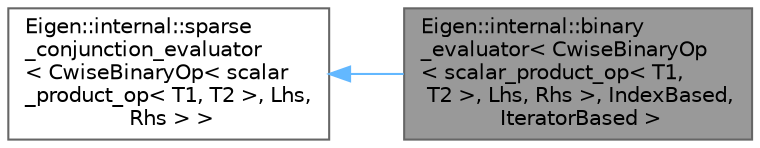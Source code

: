 digraph "Eigen::internal::binary_evaluator&lt; CwiseBinaryOp&lt; scalar_product_op&lt; T1, T2 &gt;, Lhs, Rhs &gt;, IndexBased, IteratorBased &gt;"
{
 // LATEX_PDF_SIZE
  bgcolor="transparent";
  edge [fontname=Helvetica,fontsize=10,labelfontname=Helvetica,labelfontsize=10];
  node [fontname=Helvetica,fontsize=10,shape=box,height=0.2,width=0.4];
  rankdir="LR";
  Node1 [id="Node000001",label="Eigen::internal::binary\l_evaluator\< CwiseBinaryOp\l\< scalar_product_op\< T1,\l T2 \>, Lhs, Rhs \>, IndexBased,\l IteratorBased \>",height=0.2,width=0.4,color="gray40", fillcolor="grey60", style="filled", fontcolor="black",tooltip=" "];
  Node2 -> Node1 [id="edge1_Node000001_Node000002",dir="back",color="steelblue1",style="solid",tooltip=" "];
  Node2 [id="Node000002",label="Eigen::internal::sparse\l_conjunction_evaluator\l\< CwiseBinaryOp\< scalar\l_product_op\< T1, T2 \>, Lhs,\l Rhs \> \>",height=0.2,width=0.4,color="gray40", fillcolor="white", style="filled",URL="$struct_eigen_1_1internal_1_1sparse__conjunction__evaluator.html",tooltip=" "];
}
